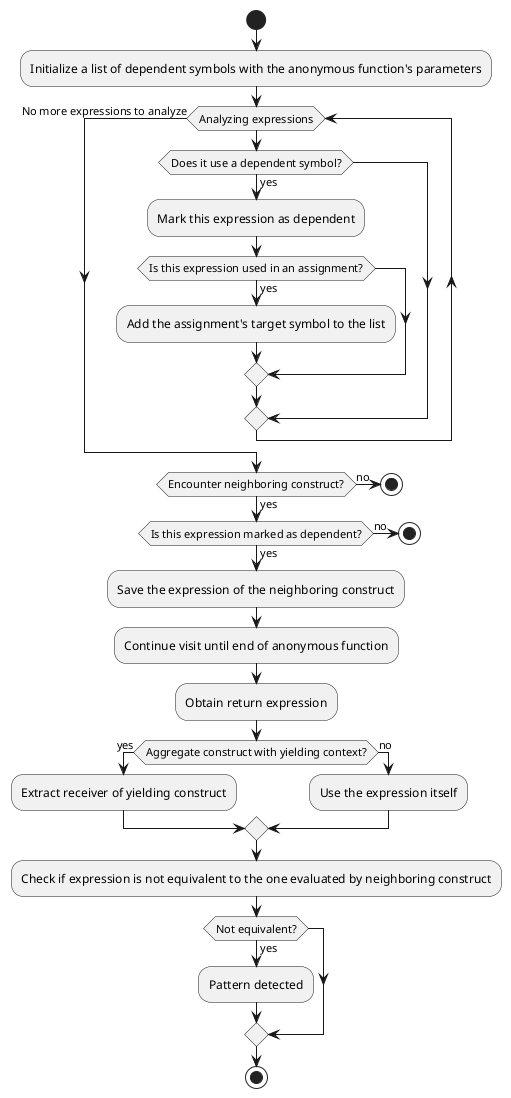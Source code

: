 @startuml p6-workflow

start
:Initialize a list of dependent symbols with the anonymous function's parameters;

while (Analyzing expressions)
	if (Does it use a dependent symbol?) then (yes)
		:Mark this expression as dependent;
		if (Is this expression used in an assignment?) then (yes)
			:Add the assignment's target symbol to the list;
		endif
	endif
endwhile (No more expressions to analyze);

if (Encounter neighboring construct?) then (yes)
	if (Is this expression marked as dependent?) then (yes)
		:Save the expression of the neighboring construct;
		:Continue visit until end of anonymous function;
		:Obtain return expression;
		
		if (Aggregate construct with yielding context?) then (yes)
			:Extract receiver of yielding construct;
		else (no)
			:Use the expression itself;
		endif
	else (no)
		stop
	endif
else (no)
	stop
endif

:Check if expression is not equivalent to the one evaluated by neighboring construct;
if (Not equivalent?) then (yes)
	:Pattern detected;
endif

stop
@enduml
